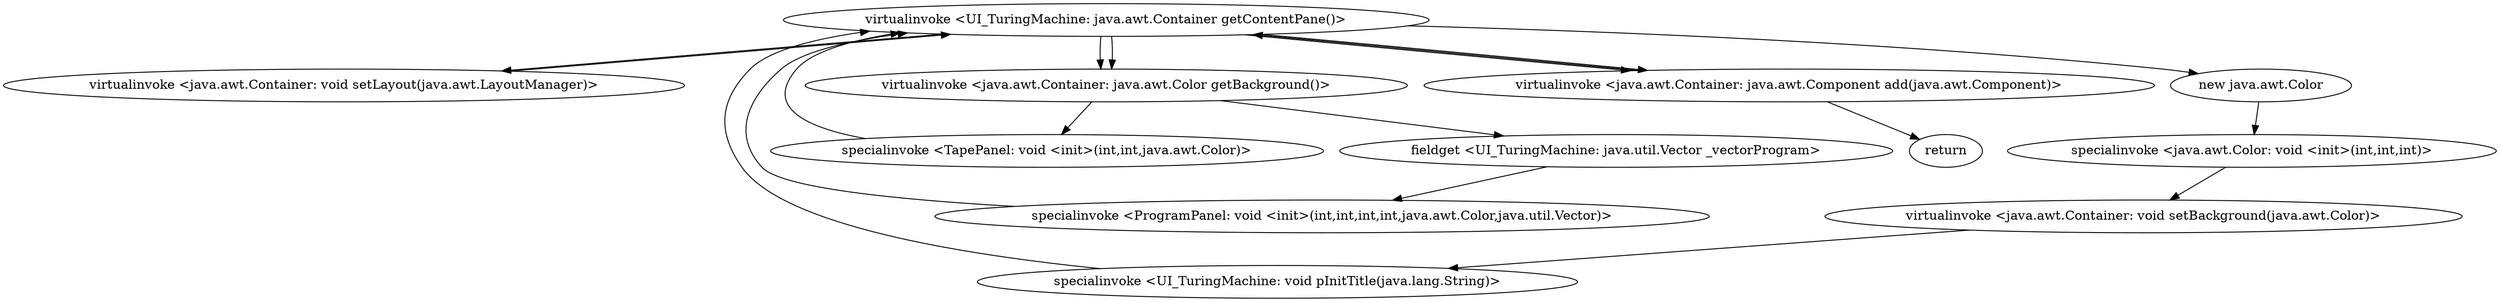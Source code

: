 digraph "" {
"virtualinvoke <UI_TuringMachine: java.awt.Container getContentPane()>";
 "virtualinvoke <UI_TuringMachine: java.awt.Container getContentPane()>"->"virtualinvoke <java.awt.Container: void setLayout(java.awt.LayoutManager)>";
 "virtualinvoke <java.awt.Container: void setLayout(java.awt.LayoutManager)>"->"virtualinvoke <UI_TuringMachine: java.awt.Container getContentPane()>";
 "virtualinvoke <UI_TuringMachine: java.awt.Container getContentPane()>"->"new java.awt.Color";
 "new java.awt.Color"->"specialinvoke <java.awt.Color: void <init>(int,int,int)>";
 "specialinvoke <java.awt.Color: void <init>(int,int,int)>"->"virtualinvoke <java.awt.Container: void setBackground(java.awt.Color)>";
 "virtualinvoke <java.awt.Container: void setBackground(java.awt.Color)>"->"specialinvoke <UI_TuringMachine: void pInitTitle(java.lang.String)>";
 "specialinvoke <UI_TuringMachine: void pInitTitle(java.lang.String)>"->"virtualinvoke <UI_TuringMachine: java.awt.Container getContentPane()>";
 "virtualinvoke <UI_TuringMachine: java.awt.Container getContentPane()>"->"virtualinvoke <java.awt.Container: java.awt.Color getBackground()>";
 "virtualinvoke <java.awt.Container: java.awt.Color getBackground()>"->"specialinvoke <TapePanel: void <init>(int,int,java.awt.Color)>";
 "specialinvoke <TapePanel: void <init>(int,int,java.awt.Color)>"->"virtualinvoke <UI_TuringMachine: java.awt.Container getContentPane()>";
 "virtualinvoke <UI_TuringMachine: java.awt.Container getContentPane()>"->"virtualinvoke <java.awt.Container: java.awt.Color getBackground()>";
 "virtualinvoke <java.awt.Container: java.awt.Color getBackground()>"->"fieldget <UI_TuringMachine: java.util.Vector _vectorProgram>";
 "fieldget <UI_TuringMachine: java.util.Vector _vectorProgram>"->"specialinvoke <ProgramPanel: void <init>(int,int,int,int,java.awt.Color,java.util.Vector)>";
 "specialinvoke <ProgramPanel: void <init>(int,int,int,int,java.awt.Color,java.util.Vector)>"->"virtualinvoke <UI_TuringMachine: java.awt.Container getContentPane()>";
 "virtualinvoke <UI_TuringMachine: java.awt.Container getContentPane()>"->"virtualinvoke <java.awt.Container: java.awt.Component add(java.awt.Component)>";
 "virtualinvoke <java.awt.Container: java.awt.Component add(java.awt.Component)>"->"virtualinvoke <UI_TuringMachine: java.awt.Container getContentPane()>";
 "virtualinvoke <UI_TuringMachine: java.awt.Container getContentPane()>"->"virtualinvoke <java.awt.Container: java.awt.Component add(java.awt.Component)>";
 "virtualinvoke <java.awt.Container: java.awt.Component add(java.awt.Component)>"->"return";
}
